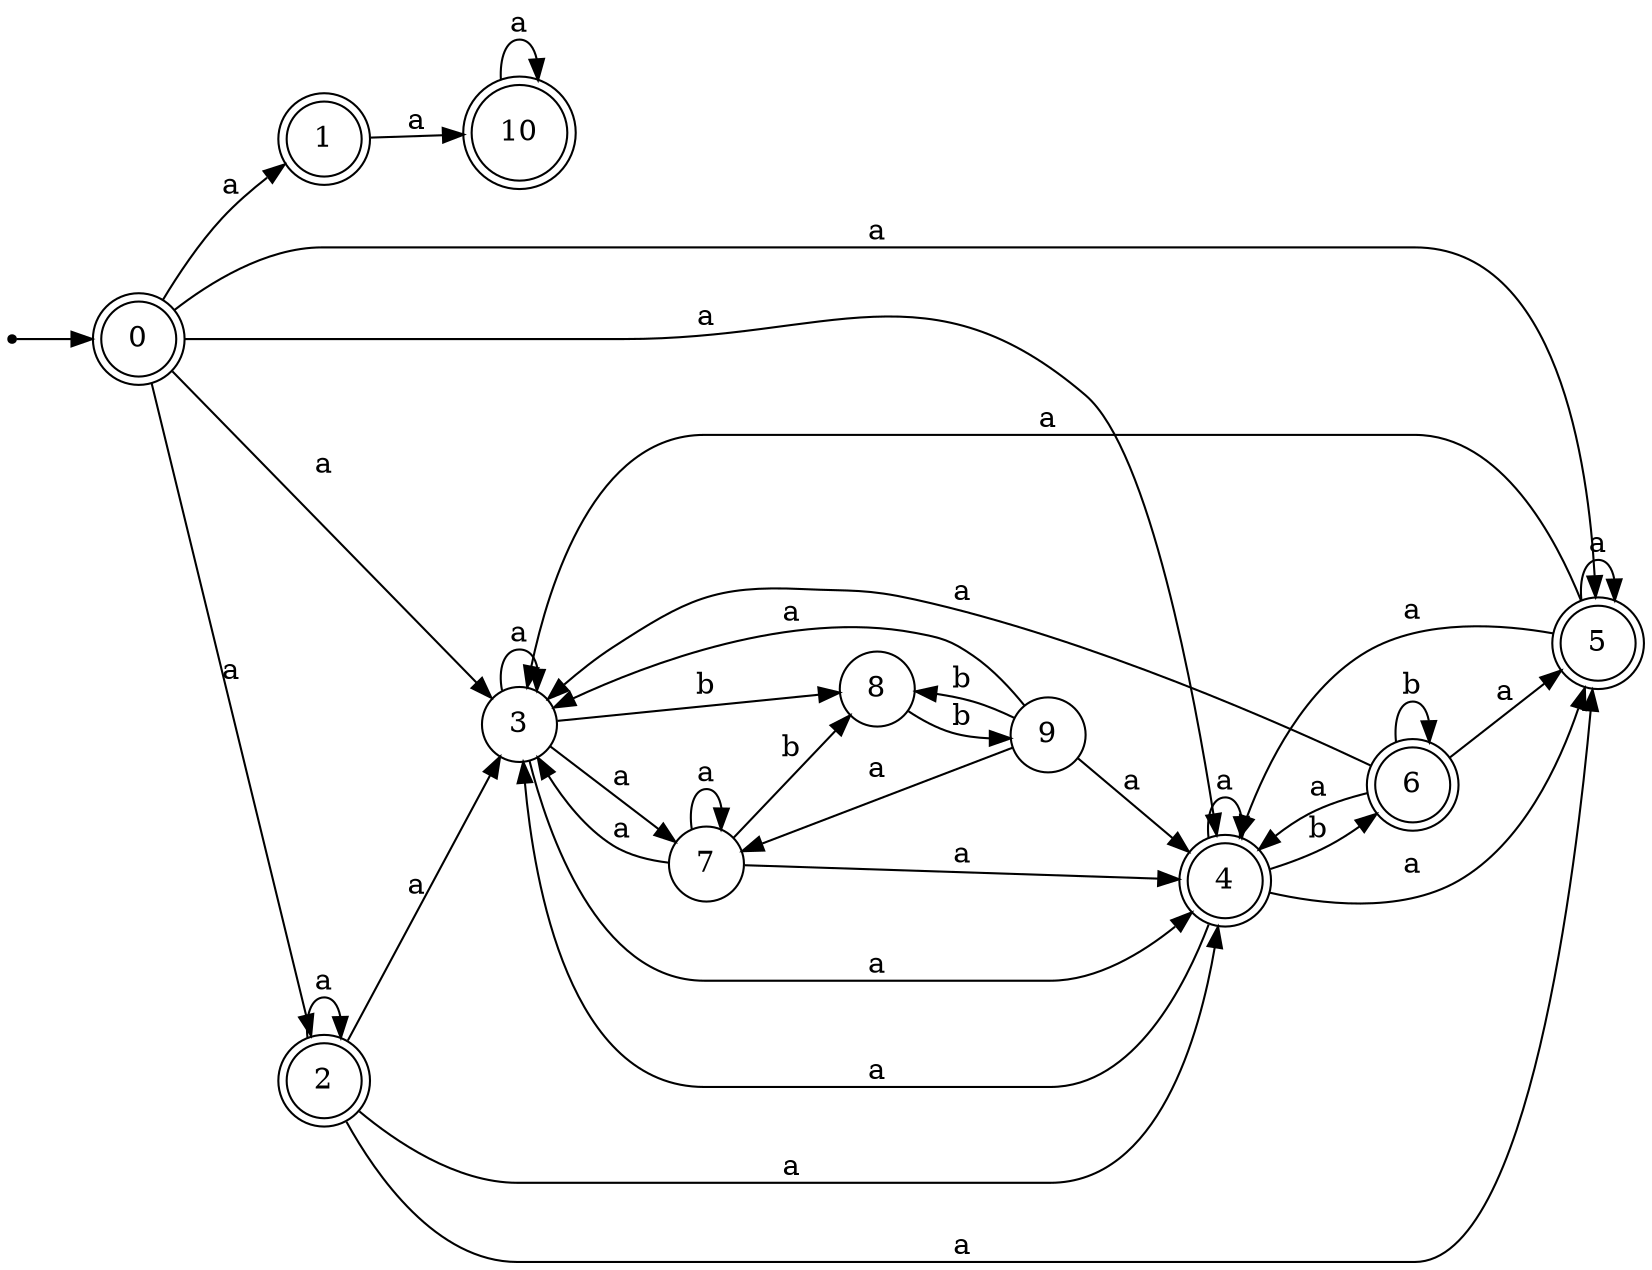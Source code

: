 digraph finite_state_machine {
rankdir=LR;
size="20,20";
node [shape = point]; "dummy0"
node [shape = doublecircle]; "0";"dummy0" -> "0";
node [shape = doublecircle]; "1";node [shape = doublecircle]; "2";node [shape = circle]; "3";
node [shape = doublecircle]; "4";node [shape = doublecircle]; "5";node [shape = doublecircle]; "6";node [shape = circle]; "7";
node [shape = circle]; "8";
node [shape = circle]; "9";
node [shape = doublecircle]; "10";"0" -> "1" [label = "a"];
 "0" -> "2" [label = "a"];
 "0" -> "3" [label = "a"];
 "0" -> "4" [label = "a"];
 "0" -> "5" [label = "a"];
 "5" -> "3" [label = "a"];
 "5" -> "4" [label = "a"];
 "5" -> "5" [label = "a"];
 "4" -> "3" [label = "a"];
 "4" -> "4" [label = "a"];
 "4" -> "5" [label = "a"];
 "4" -> "6" [label = "b"];
 "6" -> "6" [label = "b"];
 "6" -> "3" [label = "a"];
 "6" -> "4" [label = "a"];
 "6" -> "5" [label = "a"];
 "3" -> "3" [label = "a"];
 "3" -> "4" [label = "a"];
 "3" -> "7" [label = "a"];
 "3" -> "8" [label = "b"];
 "8" -> "9" [label = "b"];
 "9" -> "8" [label = "b"];
 "9" -> "3" [label = "a"];
 "9" -> "4" [label = "a"];
 "9" -> "7" [label = "a"];
 "7" -> "3" [label = "a"];
 "7" -> "4" [label = "a"];
 "7" -> "7" [label = "a"];
 "7" -> "8" [label = "b"];
 "2" -> "2" [label = "a"];
 "2" -> "3" [label = "a"];
 "2" -> "4" [label = "a"];
 "2" -> "5" [label = "a"];
 "1" -> "10" [label = "a"];
 "10" -> "10" [label = "a"];
 }
